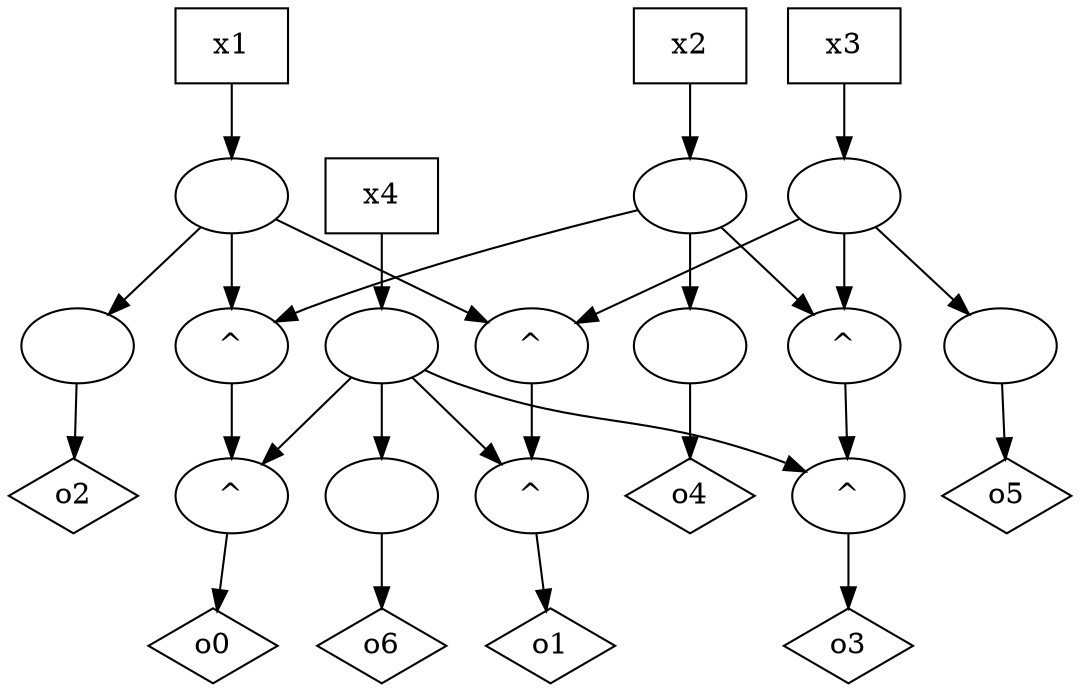 digraph G {
n0 [label="o0",shape="diamond"];
n1 [label="^"];
n2 [label="^"];
n3 [label=""];
n4 [label=""];
n5 [label=""];
n6 [label="o1",shape="diamond"];
n7 [label="^"];
n8 [label="^"];
n10 [label=""];
n12 [label="o2",shape="diamond"];
n13 [label=""];
n15 [label="o3",shape="diamond"];
n16 [label="^"];
n17 [label="^"];
n21 [label="o4",shape="diamond"];
n22 [label=""];
n24 [label="o5",shape="diamond"];
n25 [label=""];
n27 [label="o6",shape="diamond"];
n28 [label=""];
n9 [label="x1",shape="box"];
n18 [label="x2",shape="box"];
n11 [label="x4",shape="box"];
n14 [label="x3",shape="box"];
n1 -> n0
n2 -> n1
n3 -> n2
n3 -> n8
n3 -> n13
n4 -> n2
n4 -> n17
n4 -> n22
n5 -> n1
n5 -> n7
n5 -> n16
n5 -> n28
n7 -> n6
n8 -> n7
n10 -> n8
n10 -> n17
n10 -> n25
n13 -> n12
n16 -> n15
n17 -> n16
n22 -> n21
n25 -> n24
n28 -> n27
n9 -> n3
n18 -> n4
n11 -> n5
n14 -> n10
}